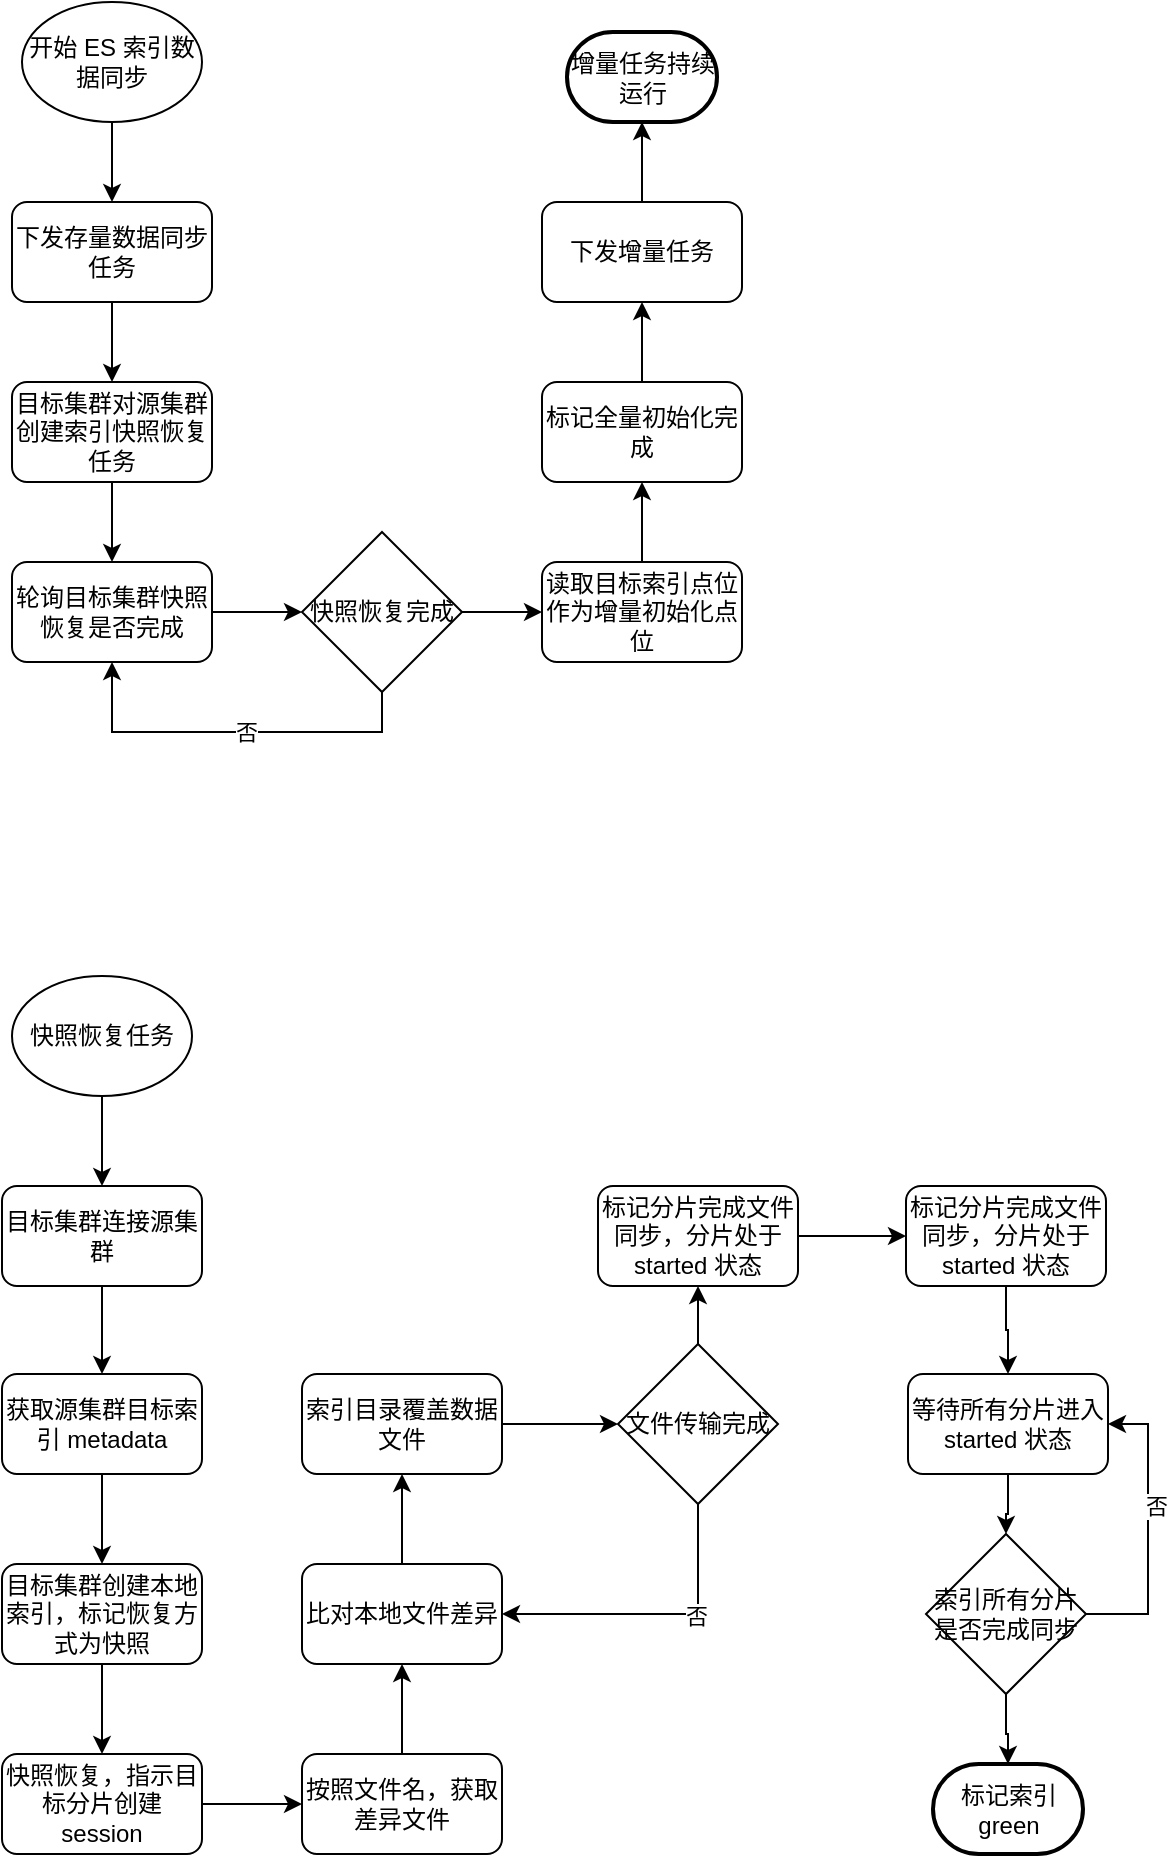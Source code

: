 <mxfile version="22.1.3" type="github">
  <diagram name="第 1 页" id="B6Rcy-OJeF384JA_0GIc">
    <mxGraphModel dx="1536" dy="955" grid="0" gridSize="10" guides="1" tooltips="1" connect="1" arrows="1" fold="1" page="0" pageScale="1" pageWidth="827" pageHeight="1169" math="0" shadow="0">
      <root>
        <mxCell id="0" />
        <mxCell id="1" parent="0" />
        <mxCell id="Ujf8WZZVIxeqTtY7fy4s-6" value="" style="edgeStyle=orthogonalEdgeStyle;rounded=0;orthogonalLoop=1;jettySize=auto;html=1;" edge="1" parent="1" source="Ujf8WZZVIxeqTtY7fy4s-1" target="Ujf8WZZVIxeqTtY7fy4s-2">
          <mxGeometry relative="1" as="geometry" />
        </mxCell>
        <mxCell id="Ujf8WZZVIxeqTtY7fy4s-1" value="开始 ES 索引数据同步" style="ellipse;whiteSpace=wrap;html=1;" vertex="1" parent="1">
          <mxGeometry x="150" y="240" width="90" height="60" as="geometry" />
        </mxCell>
        <mxCell id="Ujf8WZZVIxeqTtY7fy4s-7" value="" style="edgeStyle=orthogonalEdgeStyle;rounded=0;orthogonalLoop=1;jettySize=auto;html=1;" edge="1" parent="1" source="Ujf8WZZVIxeqTtY7fy4s-2" target="Ujf8WZZVIxeqTtY7fy4s-3">
          <mxGeometry relative="1" as="geometry" />
        </mxCell>
        <mxCell id="Ujf8WZZVIxeqTtY7fy4s-2" value="下发存量数据同步任务" style="rounded=1;whiteSpace=wrap;html=1;" vertex="1" parent="1">
          <mxGeometry x="145" y="340" width="100" height="50" as="geometry" />
        </mxCell>
        <mxCell id="Ujf8WZZVIxeqTtY7fy4s-11" value="" style="edgeStyle=orthogonalEdgeStyle;rounded=0;orthogonalLoop=1;jettySize=auto;html=1;" edge="1" parent="1" source="Ujf8WZZVIxeqTtY7fy4s-3" target="Ujf8WZZVIxeqTtY7fy4s-4">
          <mxGeometry relative="1" as="geometry" />
        </mxCell>
        <mxCell id="Ujf8WZZVIxeqTtY7fy4s-3" value="目标集群对源集群创建索引快照恢复任务" style="rounded=1;whiteSpace=wrap;html=1;" vertex="1" parent="1">
          <mxGeometry x="145" y="430" width="100" height="50" as="geometry" />
        </mxCell>
        <mxCell id="Ujf8WZZVIxeqTtY7fy4s-12" value="" style="edgeStyle=orthogonalEdgeStyle;rounded=0;orthogonalLoop=1;jettySize=auto;html=1;" edge="1" parent="1" source="Ujf8WZZVIxeqTtY7fy4s-4" target="Ujf8WZZVIxeqTtY7fy4s-5">
          <mxGeometry relative="1" as="geometry" />
        </mxCell>
        <mxCell id="Ujf8WZZVIxeqTtY7fy4s-4" value="轮询目标集群快照恢复是否完成" style="rounded=1;whiteSpace=wrap;html=1;" vertex="1" parent="1">
          <mxGeometry x="145" y="520" width="100" height="50" as="geometry" />
        </mxCell>
        <mxCell id="Ujf8WZZVIxeqTtY7fy4s-9" style="edgeStyle=orthogonalEdgeStyle;rounded=0;orthogonalLoop=1;jettySize=auto;html=1;entryX=0.5;entryY=1;entryDx=0;entryDy=0;exitX=0.5;exitY=1;exitDx=0;exitDy=0;" edge="1" parent="1" source="Ujf8WZZVIxeqTtY7fy4s-5" target="Ujf8WZZVIxeqTtY7fy4s-4">
          <mxGeometry relative="1" as="geometry" />
        </mxCell>
        <mxCell id="Ujf8WZZVIxeqTtY7fy4s-10" value="否" style="edgeLabel;html=1;align=center;verticalAlign=middle;resizable=0;points=[];" vertex="1" connectable="0" parent="Ujf8WZZVIxeqTtY7fy4s-9">
          <mxGeometry x="-0.07" relative="1" as="geometry">
            <mxPoint as="offset" />
          </mxGeometry>
        </mxCell>
        <mxCell id="Ujf8WZZVIxeqTtY7fy4s-13" value="" style="edgeStyle=orthogonalEdgeStyle;rounded=0;orthogonalLoop=1;jettySize=auto;html=1;" edge="1" parent="1" source="Ujf8WZZVIxeqTtY7fy4s-5" target="Ujf8WZZVIxeqTtY7fy4s-8">
          <mxGeometry relative="1" as="geometry" />
        </mxCell>
        <mxCell id="Ujf8WZZVIxeqTtY7fy4s-5" value="快照恢复完成" style="rhombus;whiteSpace=wrap;html=1;" vertex="1" parent="1">
          <mxGeometry x="290" y="505" width="80" height="80" as="geometry" />
        </mxCell>
        <mxCell id="Ujf8WZZVIxeqTtY7fy4s-15" value="" style="edgeStyle=orthogonalEdgeStyle;rounded=0;orthogonalLoop=1;jettySize=auto;html=1;" edge="1" parent="1" source="Ujf8WZZVIxeqTtY7fy4s-8" target="Ujf8WZZVIxeqTtY7fy4s-14">
          <mxGeometry relative="1" as="geometry" />
        </mxCell>
        <mxCell id="Ujf8WZZVIxeqTtY7fy4s-8" value="读取目标索引点位作为增量初始化点位" style="rounded=1;whiteSpace=wrap;html=1;" vertex="1" parent="1">
          <mxGeometry x="410" y="520" width="100" height="50" as="geometry" />
        </mxCell>
        <mxCell id="Ujf8WZZVIxeqTtY7fy4s-20" value="" style="edgeStyle=orthogonalEdgeStyle;rounded=0;orthogonalLoop=1;jettySize=auto;html=1;" edge="1" parent="1" source="Ujf8WZZVIxeqTtY7fy4s-14" target="Ujf8WZZVIxeqTtY7fy4s-17">
          <mxGeometry relative="1" as="geometry" />
        </mxCell>
        <mxCell id="Ujf8WZZVIxeqTtY7fy4s-14" value="标记全量初始化完成" style="rounded=1;whiteSpace=wrap;html=1;" vertex="1" parent="1">
          <mxGeometry x="410" y="430" width="100" height="50" as="geometry" />
        </mxCell>
        <mxCell id="Ujf8WZZVIxeqTtY7fy4s-21" value="" style="edgeStyle=orthogonalEdgeStyle;rounded=0;orthogonalLoop=1;jettySize=auto;html=1;" edge="1" parent="1" source="Ujf8WZZVIxeqTtY7fy4s-17" target="Ujf8WZZVIxeqTtY7fy4s-18">
          <mxGeometry relative="1" as="geometry" />
        </mxCell>
        <mxCell id="Ujf8WZZVIxeqTtY7fy4s-17" value="下发增量任务" style="rounded=1;whiteSpace=wrap;html=1;" vertex="1" parent="1">
          <mxGeometry x="410" y="340" width="100" height="50" as="geometry" />
        </mxCell>
        <mxCell id="Ujf8WZZVIxeqTtY7fy4s-18" value="增量任务持续运行" style="strokeWidth=2;html=1;shape=mxgraph.flowchart.terminator;whiteSpace=wrap;" vertex="1" parent="1">
          <mxGeometry x="422.5" y="255" width="75" height="45" as="geometry" />
        </mxCell>
        <mxCell id="Ujf8WZZVIxeqTtY7fy4s-37" value="" style="edgeStyle=orthogonalEdgeStyle;rounded=0;orthogonalLoop=1;jettySize=auto;html=1;" edge="1" parent="1" source="Ujf8WZZVIxeqTtY7fy4s-23" target="Ujf8WZZVIxeqTtY7fy4s-24">
          <mxGeometry relative="1" as="geometry" />
        </mxCell>
        <mxCell id="Ujf8WZZVIxeqTtY7fy4s-23" value="快照恢复任务" style="ellipse;whiteSpace=wrap;html=1;" vertex="1" parent="1">
          <mxGeometry x="145" y="727" width="90" height="60" as="geometry" />
        </mxCell>
        <mxCell id="Ujf8WZZVIxeqTtY7fy4s-38" value="" style="edgeStyle=orthogonalEdgeStyle;rounded=0;orthogonalLoop=1;jettySize=auto;html=1;" edge="1" parent="1" source="Ujf8WZZVIxeqTtY7fy4s-24" target="Ujf8WZZVIxeqTtY7fy4s-25">
          <mxGeometry relative="1" as="geometry" />
        </mxCell>
        <mxCell id="Ujf8WZZVIxeqTtY7fy4s-24" value="目标集群连接源集群" style="rounded=1;whiteSpace=wrap;html=1;" vertex="1" parent="1">
          <mxGeometry x="140" y="832" width="100" height="50" as="geometry" />
        </mxCell>
        <mxCell id="Ujf8WZZVIxeqTtY7fy4s-39" value="" style="edgeStyle=orthogonalEdgeStyle;rounded=0;orthogonalLoop=1;jettySize=auto;html=1;" edge="1" parent="1" source="Ujf8WZZVIxeqTtY7fy4s-25" target="Ujf8WZZVIxeqTtY7fy4s-26">
          <mxGeometry relative="1" as="geometry" />
        </mxCell>
        <mxCell id="Ujf8WZZVIxeqTtY7fy4s-25" value="获取源集群目标索引 metadata" style="rounded=1;whiteSpace=wrap;html=1;" vertex="1" parent="1">
          <mxGeometry x="140" y="926" width="100" height="50" as="geometry" />
        </mxCell>
        <mxCell id="Ujf8WZZVIxeqTtY7fy4s-40" value="" style="edgeStyle=orthogonalEdgeStyle;rounded=0;orthogonalLoop=1;jettySize=auto;html=1;" edge="1" parent="1" source="Ujf8WZZVIxeqTtY7fy4s-26" target="Ujf8WZZVIxeqTtY7fy4s-27">
          <mxGeometry relative="1" as="geometry" />
        </mxCell>
        <mxCell id="Ujf8WZZVIxeqTtY7fy4s-26" value="目标集群创建本地索引，标记恢复方式为快照" style="rounded=1;whiteSpace=wrap;html=1;" vertex="1" parent="1">
          <mxGeometry x="140" y="1021" width="100" height="50" as="geometry" />
        </mxCell>
        <mxCell id="Ujf8WZZVIxeqTtY7fy4s-41" value="" style="edgeStyle=orthogonalEdgeStyle;rounded=0;orthogonalLoop=1;jettySize=auto;html=1;" edge="1" parent="1" source="Ujf8WZZVIxeqTtY7fy4s-27" target="Ujf8WZZVIxeqTtY7fy4s-29">
          <mxGeometry relative="1" as="geometry" />
        </mxCell>
        <mxCell id="Ujf8WZZVIxeqTtY7fy4s-27" value="快照恢复，指示目标分片创建 session" style="rounded=1;whiteSpace=wrap;html=1;" vertex="1" parent="1">
          <mxGeometry x="140" y="1116" width="100" height="50" as="geometry" />
        </mxCell>
        <mxCell id="Ujf8WZZVIxeqTtY7fy4s-43" value="" style="edgeStyle=orthogonalEdgeStyle;rounded=0;orthogonalLoop=1;jettySize=auto;html=1;" edge="1" parent="1" source="Ujf8WZZVIxeqTtY7fy4s-28" target="Ujf8WZZVIxeqTtY7fy4s-30">
          <mxGeometry relative="1" as="geometry" />
        </mxCell>
        <mxCell id="Ujf8WZZVIxeqTtY7fy4s-28" value="比对本地文件差异" style="rounded=1;whiteSpace=wrap;html=1;" vertex="1" parent="1">
          <mxGeometry x="290" y="1021" width="100" height="50" as="geometry" />
        </mxCell>
        <mxCell id="Ujf8WZZVIxeqTtY7fy4s-42" value="" style="edgeStyle=orthogonalEdgeStyle;rounded=0;orthogonalLoop=1;jettySize=auto;html=1;" edge="1" parent="1" source="Ujf8WZZVIxeqTtY7fy4s-29" target="Ujf8WZZVIxeqTtY7fy4s-28">
          <mxGeometry relative="1" as="geometry" />
        </mxCell>
        <mxCell id="Ujf8WZZVIxeqTtY7fy4s-29" value="按照文件名，获取差异文件" style="rounded=1;whiteSpace=wrap;html=1;" vertex="1" parent="1">
          <mxGeometry x="290" y="1116" width="100" height="50" as="geometry" />
        </mxCell>
        <mxCell id="Ujf8WZZVIxeqTtY7fy4s-45" value="" style="edgeStyle=orthogonalEdgeStyle;rounded=0;orthogonalLoop=1;jettySize=auto;html=1;" edge="1" parent="1" source="Ujf8WZZVIxeqTtY7fy4s-30" target="Ujf8WZZVIxeqTtY7fy4s-32">
          <mxGeometry relative="1" as="geometry" />
        </mxCell>
        <mxCell id="Ujf8WZZVIxeqTtY7fy4s-30" value="索引目录覆盖数据文件" style="rounded=1;whiteSpace=wrap;html=1;" vertex="1" parent="1">
          <mxGeometry x="290" y="926" width="100" height="50" as="geometry" />
        </mxCell>
        <mxCell id="Ujf8WZZVIxeqTtY7fy4s-56" value="" style="edgeStyle=orthogonalEdgeStyle;rounded=0;orthogonalLoop=1;jettySize=auto;html=1;" edge="1" parent="1" source="Ujf8WZZVIxeqTtY7fy4s-31" target="Ujf8WZZVIxeqTtY7fy4s-55">
          <mxGeometry relative="1" as="geometry" />
        </mxCell>
        <mxCell id="Ujf8WZZVIxeqTtY7fy4s-31" value="标记分片完成文件同步，分片处于 started 状态" style="rounded=1;whiteSpace=wrap;html=1;" vertex="1" parent="1">
          <mxGeometry x="438" y="832" width="100" height="50" as="geometry" />
        </mxCell>
        <mxCell id="Ujf8WZZVIxeqTtY7fy4s-44" style="edgeStyle=orthogonalEdgeStyle;rounded=0;orthogonalLoop=1;jettySize=auto;html=1;entryX=1;entryY=0.5;entryDx=0;entryDy=0;exitX=0.5;exitY=1;exitDx=0;exitDy=0;" edge="1" parent="1" source="Ujf8WZZVIxeqTtY7fy4s-32" target="Ujf8WZZVIxeqTtY7fy4s-28">
          <mxGeometry relative="1" as="geometry" />
        </mxCell>
        <mxCell id="Ujf8WZZVIxeqTtY7fy4s-46" value="否" style="edgeLabel;html=1;align=center;verticalAlign=middle;resizable=0;points=[];" vertex="1" connectable="0" parent="Ujf8WZZVIxeqTtY7fy4s-44">
          <mxGeometry x="-0.259" y="1" relative="1" as="geometry">
            <mxPoint as="offset" />
          </mxGeometry>
        </mxCell>
        <mxCell id="Ujf8WZZVIxeqTtY7fy4s-50" value="" style="edgeStyle=orthogonalEdgeStyle;rounded=0;orthogonalLoop=1;jettySize=auto;html=1;" edge="1" parent="1" source="Ujf8WZZVIxeqTtY7fy4s-32" target="Ujf8WZZVIxeqTtY7fy4s-31">
          <mxGeometry relative="1" as="geometry" />
        </mxCell>
        <mxCell id="Ujf8WZZVIxeqTtY7fy4s-32" value="文件传输完成" style="rhombus;whiteSpace=wrap;html=1;" vertex="1" parent="1">
          <mxGeometry x="448" y="911" width="80" height="80" as="geometry" />
        </mxCell>
        <mxCell id="Ujf8WZZVIxeqTtY7fy4s-54" value="" style="edgeStyle=orthogonalEdgeStyle;rounded=0;orthogonalLoop=1;jettySize=auto;html=1;" edge="1" parent="1" source="Ujf8WZZVIxeqTtY7fy4s-49" target="Ujf8WZZVIxeqTtY7fy4s-51">
          <mxGeometry relative="1" as="geometry" />
        </mxCell>
        <mxCell id="Ujf8WZZVIxeqTtY7fy4s-60" style="edgeStyle=orthogonalEdgeStyle;rounded=0;orthogonalLoop=1;jettySize=auto;html=1;entryX=1;entryY=0.5;entryDx=0;entryDy=0;exitX=1;exitY=0.5;exitDx=0;exitDy=0;" edge="1" parent="1" source="Ujf8WZZVIxeqTtY7fy4s-49" target="Ujf8WZZVIxeqTtY7fy4s-57">
          <mxGeometry relative="1" as="geometry" />
        </mxCell>
        <mxCell id="Ujf8WZZVIxeqTtY7fy4s-61" value="否" style="edgeLabel;html=1;align=center;verticalAlign=middle;resizable=0;points=[];" vertex="1" connectable="0" parent="Ujf8WZZVIxeqTtY7fy4s-60">
          <mxGeometry x="0.164" y="-4" relative="1" as="geometry">
            <mxPoint as="offset" />
          </mxGeometry>
        </mxCell>
        <mxCell id="Ujf8WZZVIxeqTtY7fy4s-49" value="索引所有分片是否完成同步" style="rhombus;whiteSpace=wrap;html=1;" vertex="1" parent="1">
          <mxGeometry x="602" y="1006" width="80" height="80" as="geometry" />
        </mxCell>
        <mxCell id="Ujf8WZZVIxeqTtY7fy4s-51" value="标记索引 green" style="strokeWidth=2;html=1;shape=mxgraph.flowchart.terminator;whiteSpace=wrap;" vertex="1" parent="1">
          <mxGeometry x="605.5" y="1121" width="75" height="45" as="geometry" />
        </mxCell>
        <mxCell id="Ujf8WZZVIxeqTtY7fy4s-58" value="" style="edgeStyle=orthogonalEdgeStyle;rounded=0;orthogonalLoop=1;jettySize=auto;html=1;" edge="1" parent="1" source="Ujf8WZZVIxeqTtY7fy4s-55" target="Ujf8WZZVIxeqTtY7fy4s-57">
          <mxGeometry relative="1" as="geometry" />
        </mxCell>
        <mxCell id="Ujf8WZZVIxeqTtY7fy4s-55" value="标记分片完成文件同步，分片处于 started 状态" style="rounded=1;whiteSpace=wrap;html=1;" vertex="1" parent="1">
          <mxGeometry x="592" y="832" width="100" height="50" as="geometry" />
        </mxCell>
        <mxCell id="Ujf8WZZVIxeqTtY7fy4s-59" value="" style="edgeStyle=orthogonalEdgeStyle;rounded=0;orthogonalLoop=1;jettySize=auto;html=1;" edge="1" parent="1" source="Ujf8WZZVIxeqTtY7fy4s-57" target="Ujf8WZZVIxeqTtY7fy4s-49">
          <mxGeometry relative="1" as="geometry" />
        </mxCell>
        <mxCell id="Ujf8WZZVIxeqTtY7fy4s-57" value="等待所有分片进入 started 状态" style="rounded=1;whiteSpace=wrap;html=1;" vertex="1" parent="1">
          <mxGeometry x="593" y="926" width="100" height="50" as="geometry" />
        </mxCell>
      </root>
    </mxGraphModel>
  </diagram>
</mxfile>
